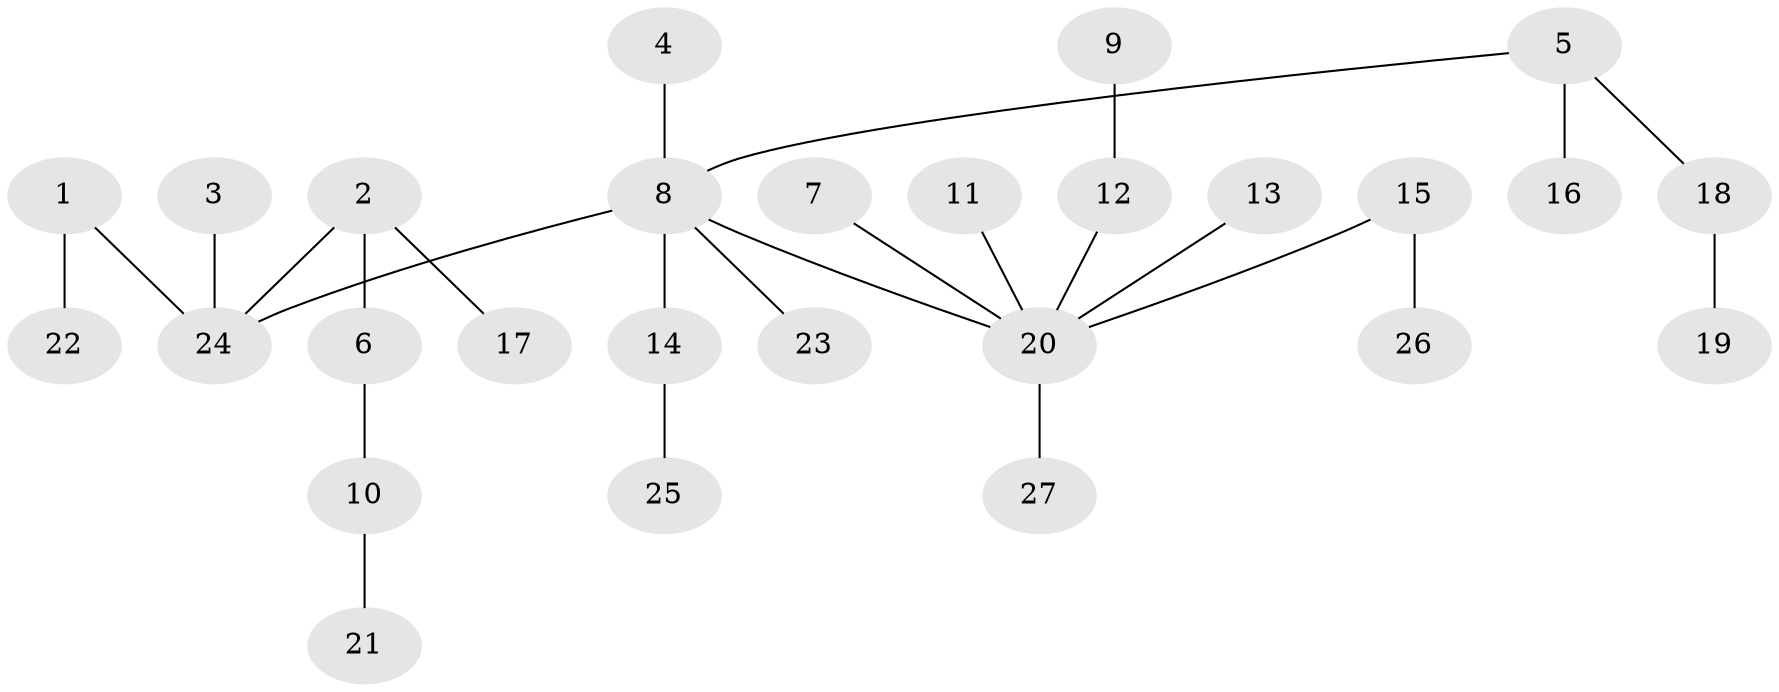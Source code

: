 // original degree distribution, {3: 0.16666666666666666, 9: 0.018518518518518517, 8: 0.018518518518518517, 1: 0.5, 5: 0.018518518518518517, 2: 0.2777777777777778}
// Generated by graph-tools (version 1.1) at 2025/02/03/09/25 03:02:25]
// undirected, 27 vertices, 26 edges
graph export_dot {
graph [start="1"]
  node [color=gray90,style=filled];
  1;
  2;
  3;
  4;
  5;
  6;
  7;
  8;
  9;
  10;
  11;
  12;
  13;
  14;
  15;
  16;
  17;
  18;
  19;
  20;
  21;
  22;
  23;
  24;
  25;
  26;
  27;
  1 -- 22 [weight=1.0];
  1 -- 24 [weight=1.0];
  2 -- 6 [weight=1.0];
  2 -- 17 [weight=1.0];
  2 -- 24 [weight=1.0];
  3 -- 24 [weight=1.0];
  4 -- 8 [weight=1.0];
  5 -- 8 [weight=1.0];
  5 -- 16 [weight=1.0];
  5 -- 18 [weight=1.0];
  6 -- 10 [weight=1.0];
  7 -- 20 [weight=1.0];
  8 -- 14 [weight=1.0];
  8 -- 20 [weight=1.0];
  8 -- 23 [weight=1.0];
  8 -- 24 [weight=1.0];
  9 -- 12 [weight=1.0];
  10 -- 21 [weight=1.0];
  11 -- 20 [weight=1.0];
  12 -- 20 [weight=1.0];
  13 -- 20 [weight=1.0];
  14 -- 25 [weight=1.0];
  15 -- 20 [weight=1.0];
  15 -- 26 [weight=1.0];
  18 -- 19 [weight=1.0];
  20 -- 27 [weight=1.0];
}
